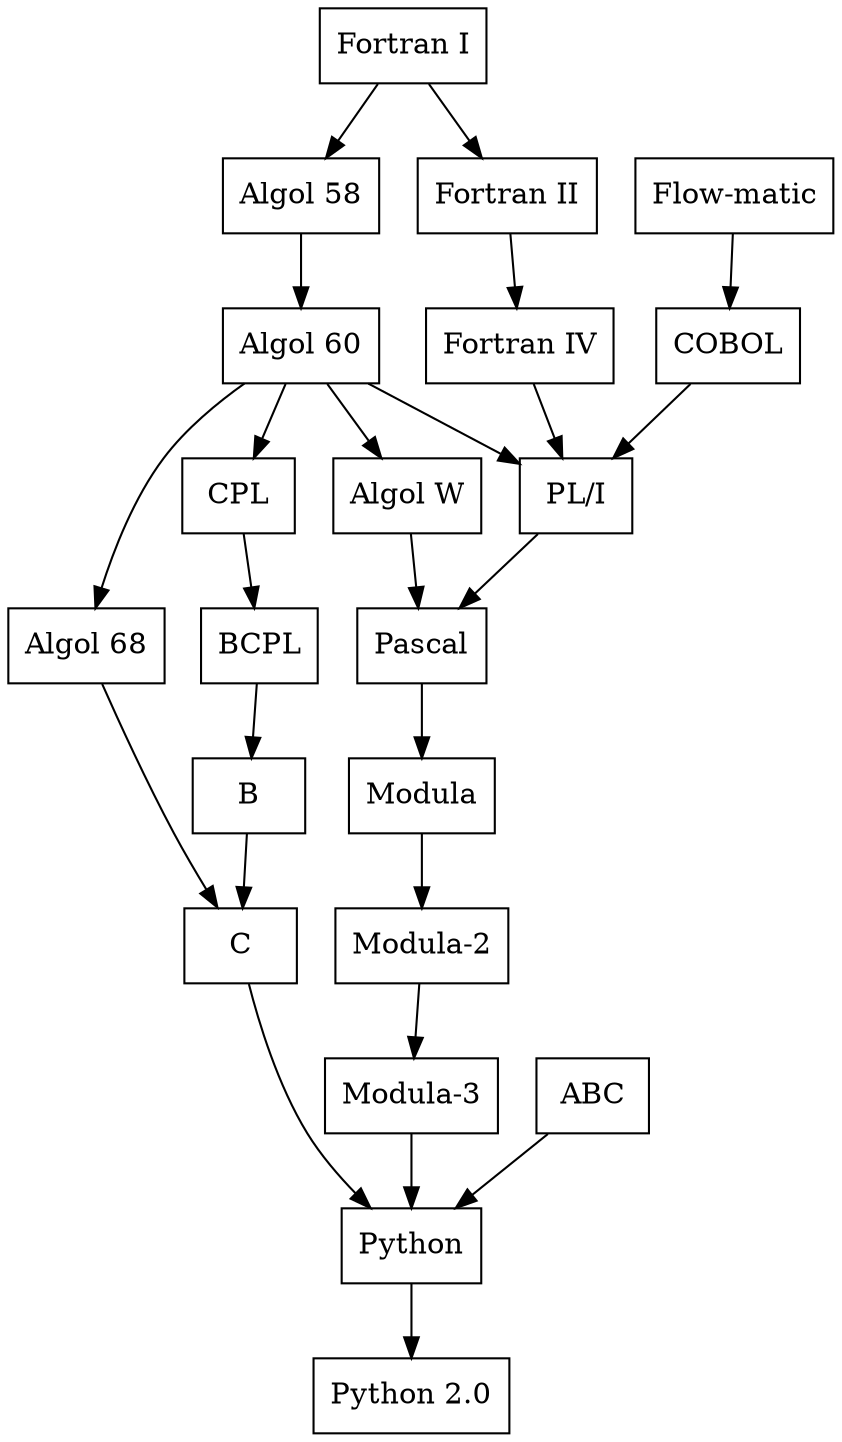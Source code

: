 digraph Python2 {
  node [shape="box"]
  "Fortran I" -> "Algol 58"
  "Algol 58" -> "Algol 60"
  "Algol 60" -> "Algol 68"
  "Algol 68" -> "C"
  "Algol 60" -> "CPL"
  "CPL" -> "BCPL"
  "BCPL" -> "B"
  "B" -> "C"
  "C" -> "Python"
  "ABC" -> "Python"
  "Flow-matic" -> "COBOL"
  "COBOL" -> "PL/I"
  "Algol 60" -> "PL/I"
  "Fortran I" -> "Fortran II"
  "Fortran II" -> "Fortran IV"
  "Fortran IV" -> "PL/I"
  "PL/I" -> "Pascal"
  "Algol 60" -> "Algol W"
  "Algol W" -> "Pascal"
  "Pascal" -> "Modula"
  "Modula" -> "Modula-2"
  "Modula-2" -> "Modula-3"
  "Modula-3" -> "Python"
  "Python" -> "Python 2.0"
}
